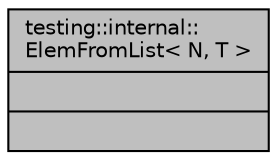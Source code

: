 digraph "testing::internal::ElemFromList&lt; N, T &gt;"
{
 // LATEX_PDF_SIZE
  bgcolor="transparent";
  edge [fontname="Helvetica",fontsize="10",labelfontname="Helvetica",labelfontsize="10"];
  node [fontname="Helvetica",fontsize="10",shape=record];
  Node1 [label="{testing::internal::\lElemFromList\< N, T \>\n||}",height=0.2,width=0.4,color="black", fillcolor="grey75", style="filled", fontcolor="black",tooltip=" "];
}
